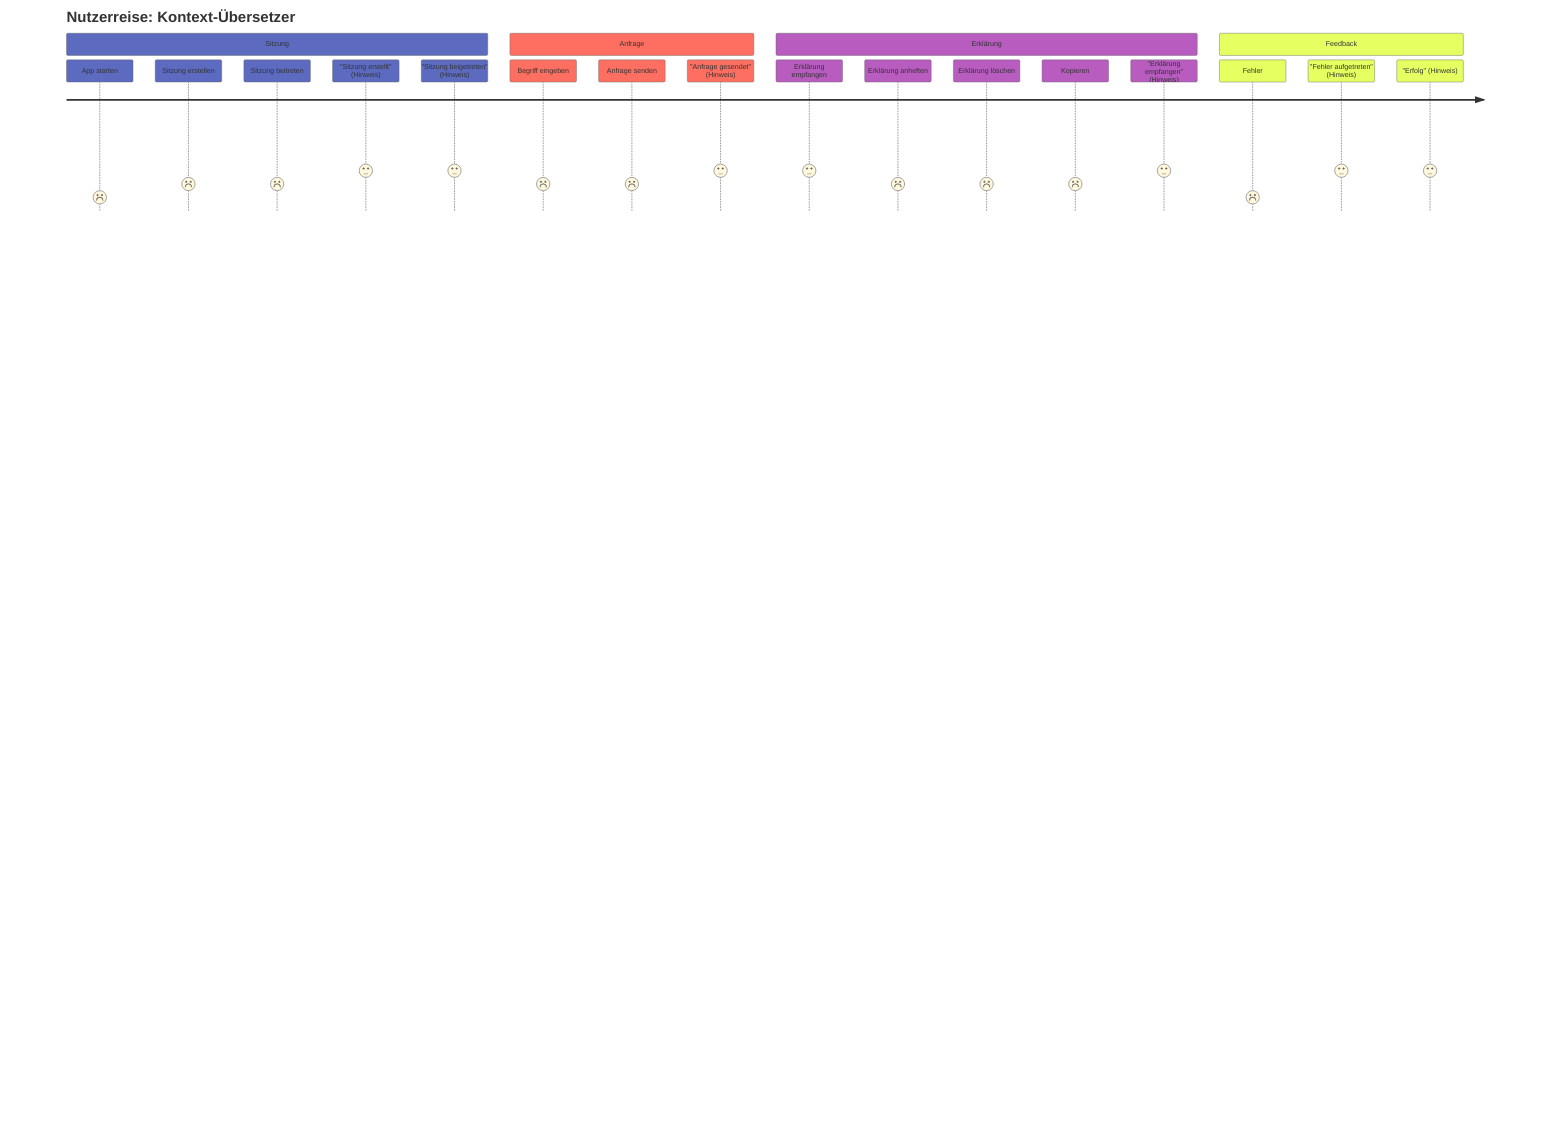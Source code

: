 %% Visual UX Journey Diagram: User Flow & Notifications
%% For presentations: color, icons, simplified states, German microcopy
%% Legend: indigo = actions, coral = notifications

%%{init: {'theme':'base','themeVariables':{
  'primaryColor': '#5c6bc0',
  'secondaryColor': '#ff6f61',
  'tertiaryColor': '#f5f7fa',
  'fontSize':'16px'
}}}%%

journey
    title Nutzerreise: Kontext-Übersetzer
    section Sitzung
      App starten: 1
      Sitzung erstellen: 2
      Sitzung beitreten: 2
      "Sitzung erstellt" (Hinweis): 3
      "Sitzung beigetreten" (Hinweis): 3
    section Anfrage
      Begriff eingeben: 2
      Anfrage senden: 2
      "Anfrage gesendet" (Hinweis): 3
    section Erklärung
      Erklärung empfangen: 3
      Erklärung anheften: 2
      Erklärung löschen: 2
      Kopieren: 2
      "Erklärung empfangen" (Hinweis): 3
    section Feedback
      Fehler: 1
      "Fehler aufgetreten" (Hinweis): 3
      "Erfolg" (Hinweis): 3

%% Legende
%% 1 = Nutzeraktion
%% 2 = UI-Interaktion
%% 3 = Hinweis/Feedback